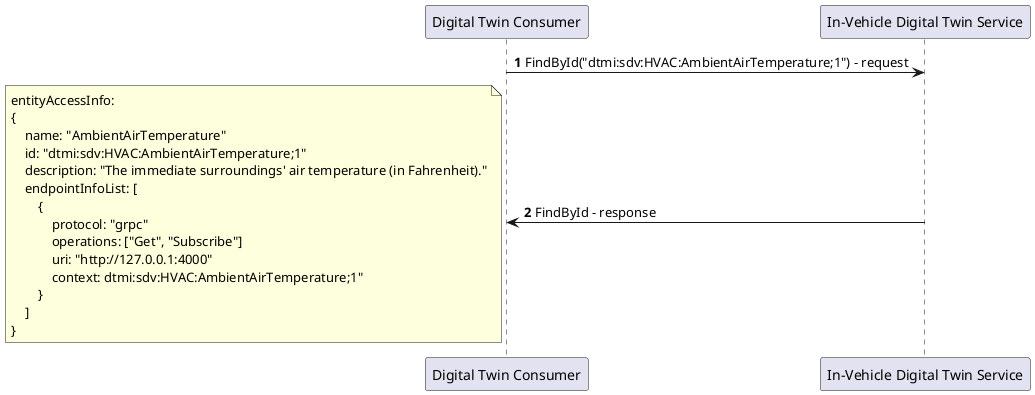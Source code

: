 @startuml

autonumber

"Digital Twin Consumer" -> "In-Vehicle Digital Twin Service" : FindById("dtmi:sdv:HVAC:AmbientAirTemperature;1") - request
"Digital Twin Consumer" <- "In-Vehicle Digital Twin Service" : FindById - response
note left
entityAccessInfo:
{
    name: "AmbientAirTemperature"
    id: "dtmi:sdv:HVAC:AmbientAirTemperature;1"
    description: "The immediate surroundings' air temperature (in Fahrenheit)."
    endpointInfoList: [
        {
            protocol: "grpc"
            operations: ["Get", "Subscribe"]
            uri: "http://127.0.0.1:4000"
            context: dtmi:sdv:HVAC:AmbientAirTemperature;1"
        }
    ]
}
end note

@enduml
